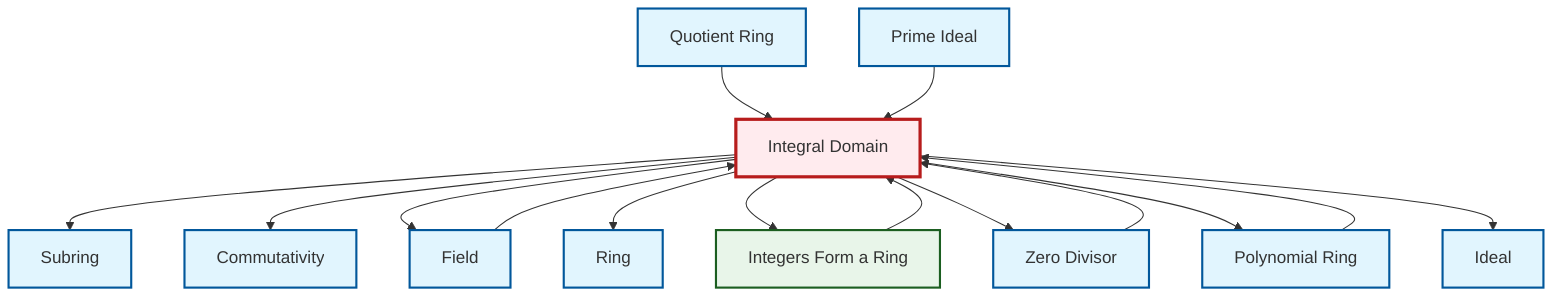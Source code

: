 graph TD
    classDef definition fill:#e1f5fe,stroke:#01579b,stroke-width:2px
    classDef theorem fill:#f3e5f5,stroke:#4a148c,stroke-width:2px
    classDef axiom fill:#fff3e0,stroke:#e65100,stroke-width:2px
    classDef example fill:#e8f5e9,stroke:#1b5e20,stroke-width:2px
    classDef current fill:#ffebee,stroke:#b71c1c,stroke-width:3px
    def-commutativity["Commutativity"]:::definition
    def-integral-domain["Integral Domain"]:::definition
    def-quotient-ring["Quotient Ring"]:::definition
    def-subring["Subring"]:::definition
    def-zero-divisor["Zero Divisor"]:::definition
    def-field["Field"]:::definition
    def-prime-ideal["Prime Ideal"]:::definition
    def-ideal["Ideal"]:::definition
    ex-integers-ring["Integers Form a Ring"]:::example
    def-ring["Ring"]:::definition
    def-polynomial-ring["Polynomial Ring"]:::definition
    def-integral-domain --> def-subring
    def-integral-domain --> def-commutativity
    def-quotient-ring --> def-integral-domain
    def-integral-domain --> def-field
    def-integral-domain --> def-ring
    def-integral-domain --> ex-integers-ring
    def-integral-domain --> def-zero-divisor
    def-prime-ideal --> def-integral-domain
    def-zero-divisor --> def-integral-domain
    def-integral-domain --> def-polynomial-ring
    ex-integers-ring --> def-integral-domain
    def-polynomial-ring --> def-integral-domain
    def-field --> def-integral-domain
    def-integral-domain --> def-ideal
    class def-integral-domain current